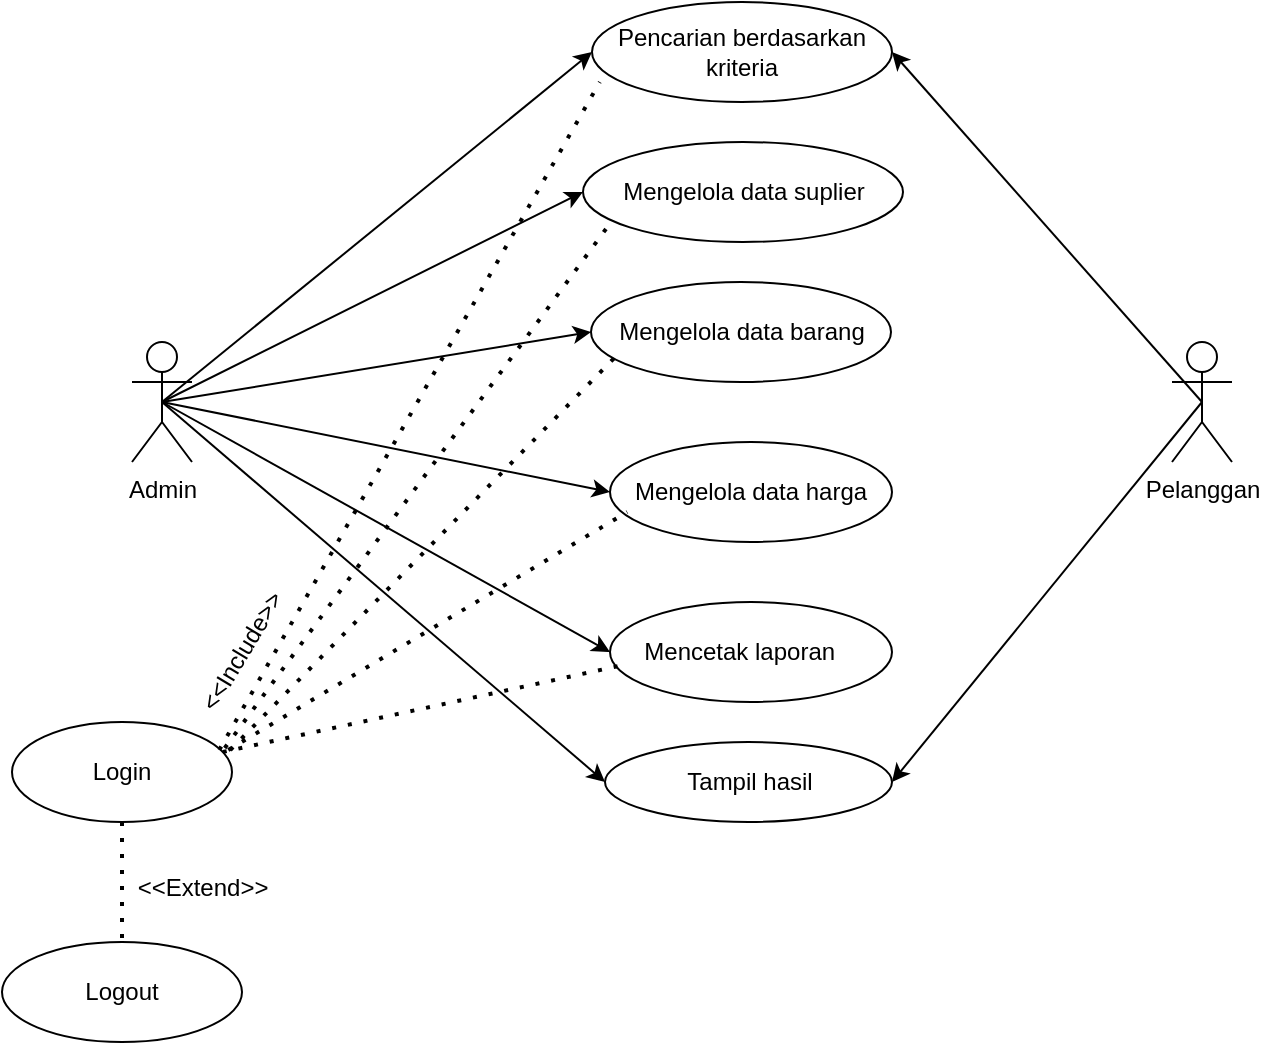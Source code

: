 <mxfile version="22.1.7" type="github">
  <diagram name="Halaman-1" id="s3cYgQLB8zCNKnKIpSkw">
    <mxGraphModel dx="733" dy="393" grid="1" gridSize="10" guides="1" tooltips="1" connect="1" arrows="1" fold="1" page="1" pageScale="1" pageWidth="827" pageHeight="1169" math="0" shadow="0">
      <root>
        <mxCell id="0" />
        <mxCell id="1" parent="0" />
        <mxCell id="b5G6VRnu2YCgjAOVNobr-2" value="Mencetak laporan&lt;span style=&quot;white-space: pre;&quot;&gt;&#x9;&lt;/span&gt;" style="ellipse;whiteSpace=wrap;html=1;" vertex="1" parent="1">
          <mxGeometry x="379" y="450" width="141" height="50" as="geometry" />
        </mxCell>
        <mxCell id="b5G6VRnu2YCgjAOVNobr-3" value="Pencarian berdasarkan kriteria" style="ellipse;whiteSpace=wrap;html=1;" vertex="1" parent="1">
          <mxGeometry x="370" y="150" width="150" height="50" as="geometry" />
        </mxCell>
        <mxCell id="b5G6VRnu2YCgjAOVNobr-4" value="Mengelola data harga" style="ellipse;whiteSpace=wrap;html=1;" vertex="1" parent="1">
          <mxGeometry x="379" y="370" width="141" height="50" as="geometry" />
        </mxCell>
        <mxCell id="b5G6VRnu2YCgjAOVNobr-5" value="Mengelola data suplier" style="ellipse;whiteSpace=wrap;html=1;" vertex="1" parent="1">
          <mxGeometry x="365.5" y="220" width="160" height="50" as="geometry" />
        </mxCell>
        <mxCell id="b5G6VRnu2YCgjAOVNobr-6" value="Mengelola data barang" style="ellipse;whiteSpace=wrap;html=1;" vertex="1" parent="1">
          <mxGeometry x="369.5" y="290" width="150" height="50" as="geometry" />
        </mxCell>
        <mxCell id="b5G6VRnu2YCgjAOVNobr-7" value="Admin" style="shape=umlActor;verticalLabelPosition=bottom;verticalAlign=top;html=1;outlineConnect=0;" vertex="1" parent="1">
          <mxGeometry x="140" y="320" width="30" height="60" as="geometry" />
        </mxCell>
        <mxCell id="b5G6VRnu2YCgjAOVNobr-8" value="Pelanggan" style="shape=umlActor;verticalLabelPosition=bottom;verticalAlign=top;html=1;outlineConnect=0;" vertex="1" parent="1">
          <mxGeometry x="660" y="320" width="30" height="60" as="geometry" />
        </mxCell>
        <mxCell id="b5G6VRnu2YCgjAOVNobr-10" value="Tampil hasil" style="ellipse;whiteSpace=wrap;html=1;" vertex="1" parent="1">
          <mxGeometry x="376.5" y="520" width="143.5" height="40" as="geometry" />
        </mxCell>
        <mxCell id="b5G6VRnu2YCgjAOVNobr-11" value="" style="endArrow=classic;html=1;rounded=0;exitX=0.5;exitY=0.5;exitDx=0;exitDy=0;exitPerimeter=0;entryX=0;entryY=0.5;entryDx=0;entryDy=0;" edge="1" parent="1" source="b5G6VRnu2YCgjAOVNobr-7" target="b5G6VRnu2YCgjAOVNobr-5">
          <mxGeometry width="50" height="50" relative="1" as="geometry">
            <mxPoint x="390" y="370" as="sourcePoint" />
            <mxPoint x="440" y="320" as="targetPoint" />
          </mxGeometry>
        </mxCell>
        <mxCell id="b5G6VRnu2YCgjAOVNobr-12" value="" style="endArrow=classic;html=1;rounded=0;entryX=0;entryY=0.5;entryDx=0;entryDy=0;exitX=0.5;exitY=0.5;exitDx=0;exitDy=0;exitPerimeter=0;" edge="1" parent="1" source="b5G6VRnu2YCgjAOVNobr-7" target="b5G6VRnu2YCgjAOVNobr-3">
          <mxGeometry width="50" height="50" relative="1" as="geometry">
            <mxPoint x="160" y="350" as="sourcePoint" />
            <mxPoint x="440" y="320" as="targetPoint" />
          </mxGeometry>
        </mxCell>
        <mxCell id="b5G6VRnu2YCgjAOVNobr-16" value="" style="endArrow=classic;html=1;rounded=0;exitX=0.5;exitY=0.5;exitDx=0;exitDy=0;exitPerimeter=0;entryX=0;entryY=0.5;entryDx=0;entryDy=0;" edge="1" parent="1" source="b5G6VRnu2YCgjAOVNobr-7" target="b5G6VRnu2YCgjAOVNobr-6">
          <mxGeometry width="50" height="50" relative="1" as="geometry">
            <mxPoint x="390" y="370" as="sourcePoint" />
            <mxPoint x="440" y="320" as="targetPoint" />
          </mxGeometry>
        </mxCell>
        <mxCell id="b5G6VRnu2YCgjAOVNobr-17" value="" style="endArrow=classic;html=1;rounded=0;exitX=0.5;exitY=0.5;exitDx=0;exitDy=0;exitPerimeter=0;entryX=0;entryY=0.5;entryDx=0;entryDy=0;" edge="1" parent="1" source="b5G6VRnu2YCgjAOVNobr-7" target="b5G6VRnu2YCgjAOVNobr-4">
          <mxGeometry width="50" height="50" relative="1" as="geometry">
            <mxPoint x="390" y="370" as="sourcePoint" />
            <mxPoint x="440" y="320" as="targetPoint" />
          </mxGeometry>
        </mxCell>
        <mxCell id="b5G6VRnu2YCgjAOVNobr-18" value="" style="endArrow=classic;html=1;rounded=0;exitX=0.5;exitY=0.5;exitDx=0;exitDy=0;exitPerimeter=0;entryX=0;entryY=0.5;entryDx=0;entryDy=0;" edge="1" parent="1" source="b5G6VRnu2YCgjAOVNobr-7" target="b5G6VRnu2YCgjAOVNobr-2">
          <mxGeometry width="50" height="50" relative="1" as="geometry">
            <mxPoint x="390" y="470" as="sourcePoint" />
            <mxPoint x="440" y="420" as="targetPoint" />
          </mxGeometry>
        </mxCell>
        <mxCell id="b5G6VRnu2YCgjAOVNobr-19" value="" style="endArrow=classic;html=1;rounded=0;exitX=0.5;exitY=0.5;exitDx=0;exitDy=0;exitPerimeter=0;entryX=0;entryY=0.5;entryDx=0;entryDy=0;" edge="1" parent="1" source="b5G6VRnu2YCgjAOVNobr-7" target="b5G6VRnu2YCgjAOVNobr-10">
          <mxGeometry width="50" height="50" relative="1" as="geometry">
            <mxPoint x="390" y="370" as="sourcePoint" />
            <mxPoint x="440" y="320" as="targetPoint" />
          </mxGeometry>
        </mxCell>
        <mxCell id="b5G6VRnu2YCgjAOVNobr-21" value="Login" style="ellipse;whiteSpace=wrap;html=1;" vertex="1" parent="1">
          <mxGeometry x="80" y="510" width="110" height="50" as="geometry" />
        </mxCell>
        <mxCell id="b5G6VRnu2YCgjAOVNobr-25" value="" style="endArrow=classic;html=1;rounded=0;entryX=1;entryY=0.5;entryDx=0;entryDy=0;exitX=0.5;exitY=0.5;exitDx=0;exitDy=0;exitPerimeter=0;" edge="1" parent="1" source="b5G6VRnu2YCgjAOVNobr-8" target="b5G6VRnu2YCgjAOVNobr-3">
          <mxGeometry width="50" height="50" relative="1" as="geometry">
            <mxPoint x="680" y="350" as="sourcePoint" />
            <mxPoint x="520" y="170" as="targetPoint" />
          </mxGeometry>
        </mxCell>
        <mxCell id="b5G6VRnu2YCgjAOVNobr-29" value="" style="endArrow=classic;html=1;rounded=0;entryX=1;entryY=0.5;entryDx=0;entryDy=0;exitX=0.5;exitY=0.5;exitDx=0;exitDy=0;exitPerimeter=0;" edge="1" parent="1" source="b5G6VRnu2YCgjAOVNobr-8" target="b5G6VRnu2YCgjAOVNobr-10">
          <mxGeometry width="50" height="50" relative="1" as="geometry">
            <mxPoint x="390" y="370" as="sourcePoint" />
            <mxPoint x="440" y="320" as="targetPoint" />
          </mxGeometry>
        </mxCell>
        <mxCell id="b5G6VRnu2YCgjAOVNobr-32" value="" style="endArrow=none;dashed=1;html=1;dashPattern=1 3;strokeWidth=2;rounded=0;exitX=0.942;exitY=0.28;exitDx=0;exitDy=0;entryX=0.026;entryY=0.8;entryDx=0;entryDy=0;entryPerimeter=0;exitPerimeter=0;" edge="1" parent="1" source="b5G6VRnu2YCgjAOVNobr-21" target="b5G6VRnu2YCgjAOVNobr-3">
          <mxGeometry width="50" height="50" relative="1" as="geometry">
            <mxPoint x="270" y="510" as="sourcePoint" />
            <mxPoint x="320" y="460" as="targetPoint" />
          </mxGeometry>
        </mxCell>
        <mxCell id="b5G6VRnu2YCgjAOVNobr-33" value="" style="endArrow=none;dashed=1;html=1;dashPattern=1 3;strokeWidth=2;rounded=0;exitX=0.967;exitY=0.26;exitDx=0;exitDy=0;exitPerimeter=0;entryX=0.074;entryY=0.86;entryDx=0;entryDy=0;entryPerimeter=0;" edge="1" parent="1" source="b5G6VRnu2YCgjAOVNobr-21" target="b5G6VRnu2YCgjAOVNobr-5">
          <mxGeometry width="50" height="50" relative="1" as="geometry">
            <mxPoint x="270" y="530" as="sourcePoint" />
            <mxPoint x="390" y="260" as="targetPoint" />
          </mxGeometry>
        </mxCell>
        <mxCell id="b5G6VRnu2YCgjAOVNobr-34" value="" style="endArrow=none;dashed=1;html=1;dashPattern=1 3;strokeWidth=2;rounded=0;exitX=0.983;exitY=0.28;exitDx=0;exitDy=0;exitPerimeter=0;entryX=0.061;entryY=0.7;entryDx=0;entryDy=0;entryPerimeter=0;" edge="1" parent="1" source="b5G6VRnu2YCgjAOVNobr-21" target="b5G6VRnu2YCgjAOVNobr-4">
          <mxGeometry width="50" height="50" relative="1" as="geometry">
            <mxPoint x="390" y="370" as="sourcePoint" />
            <mxPoint x="385" y="409" as="targetPoint" />
          </mxGeometry>
        </mxCell>
        <mxCell id="b5G6VRnu2YCgjAOVNobr-35" value="" style="endArrow=none;dashed=1;html=1;dashPattern=1 3;strokeWidth=2;rounded=0;entryX=0.084;entryY=0.74;entryDx=0;entryDy=0;entryPerimeter=0;exitX=0.992;exitY=0.28;exitDx=0;exitDy=0;exitPerimeter=0;" edge="1" parent="1" source="b5G6VRnu2YCgjAOVNobr-21" target="b5G6VRnu2YCgjAOVNobr-6">
          <mxGeometry width="50" height="50" relative="1" as="geometry">
            <mxPoint x="230" y="500" as="sourcePoint" />
            <mxPoint x="340" y="450" as="targetPoint" />
          </mxGeometry>
        </mxCell>
        <mxCell id="b5G6VRnu2YCgjAOVNobr-36" value="" style="endArrow=none;dashed=1;html=1;dashPattern=1 3;strokeWidth=2;rounded=0;exitX=0.958;exitY=0.3;exitDx=0;exitDy=0;exitPerimeter=0;entryX=0.031;entryY=0.64;entryDx=0;entryDy=0;entryPerimeter=0;" edge="1" parent="1" source="b5G6VRnu2YCgjAOVNobr-21" target="b5G6VRnu2YCgjAOVNobr-2">
          <mxGeometry width="50" height="50" relative="1" as="geometry">
            <mxPoint x="390" y="370" as="sourcePoint" />
            <mxPoint x="440" y="320" as="targetPoint" />
          </mxGeometry>
        </mxCell>
        <mxCell id="b5G6VRnu2YCgjAOVNobr-40" value="" style="endArrow=none;dashed=1;html=1;dashPattern=1 3;strokeWidth=2;rounded=0;exitX=0.5;exitY=1;exitDx=0;exitDy=0;entryX=0.5;entryY=0;entryDx=0;entryDy=0;" edge="1" parent="1" source="b5G6VRnu2YCgjAOVNobr-21" target="b5G6VRnu2YCgjAOVNobr-41">
          <mxGeometry width="50" height="50" relative="1" as="geometry">
            <mxPoint x="390" y="490" as="sourcePoint" />
            <mxPoint x="150" y="580" as="targetPoint" />
          </mxGeometry>
        </mxCell>
        <mxCell id="b5G6VRnu2YCgjAOVNobr-41" value="Logout" style="ellipse;whiteSpace=wrap;html=1;" vertex="1" parent="1">
          <mxGeometry x="75" y="620" width="120" height="50" as="geometry" />
        </mxCell>
        <mxCell id="b5G6VRnu2YCgjAOVNobr-44" value="&amp;lt;&amp;lt;Include&amp;gt;&amp;gt;" style="text;html=1;align=center;verticalAlign=middle;resizable=0;points=[];autosize=1;strokeColor=none;fillColor=none;rotation=-59;" vertex="1" parent="1">
          <mxGeometry x="150" y="460" width="90" height="30" as="geometry" />
        </mxCell>
        <mxCell id="b5G6VRnu2YCgjAOVNobr-49" value="&amp;lt;&amp;lt;Extend&amp;gt;&amp;gt;" style="text;html=1;align=center;verticalAlign=middle;resizable=0;points=[];autosize=1;strokeColor=none;fillColor=none;" vertex="1" parent="1">
          <mxGeometry x="130" y="578" width="90" height="30" as="geometry" />
        </mxCell>
      </root>
    </mxGraphModel>
  </diagram>
</mxfile>
